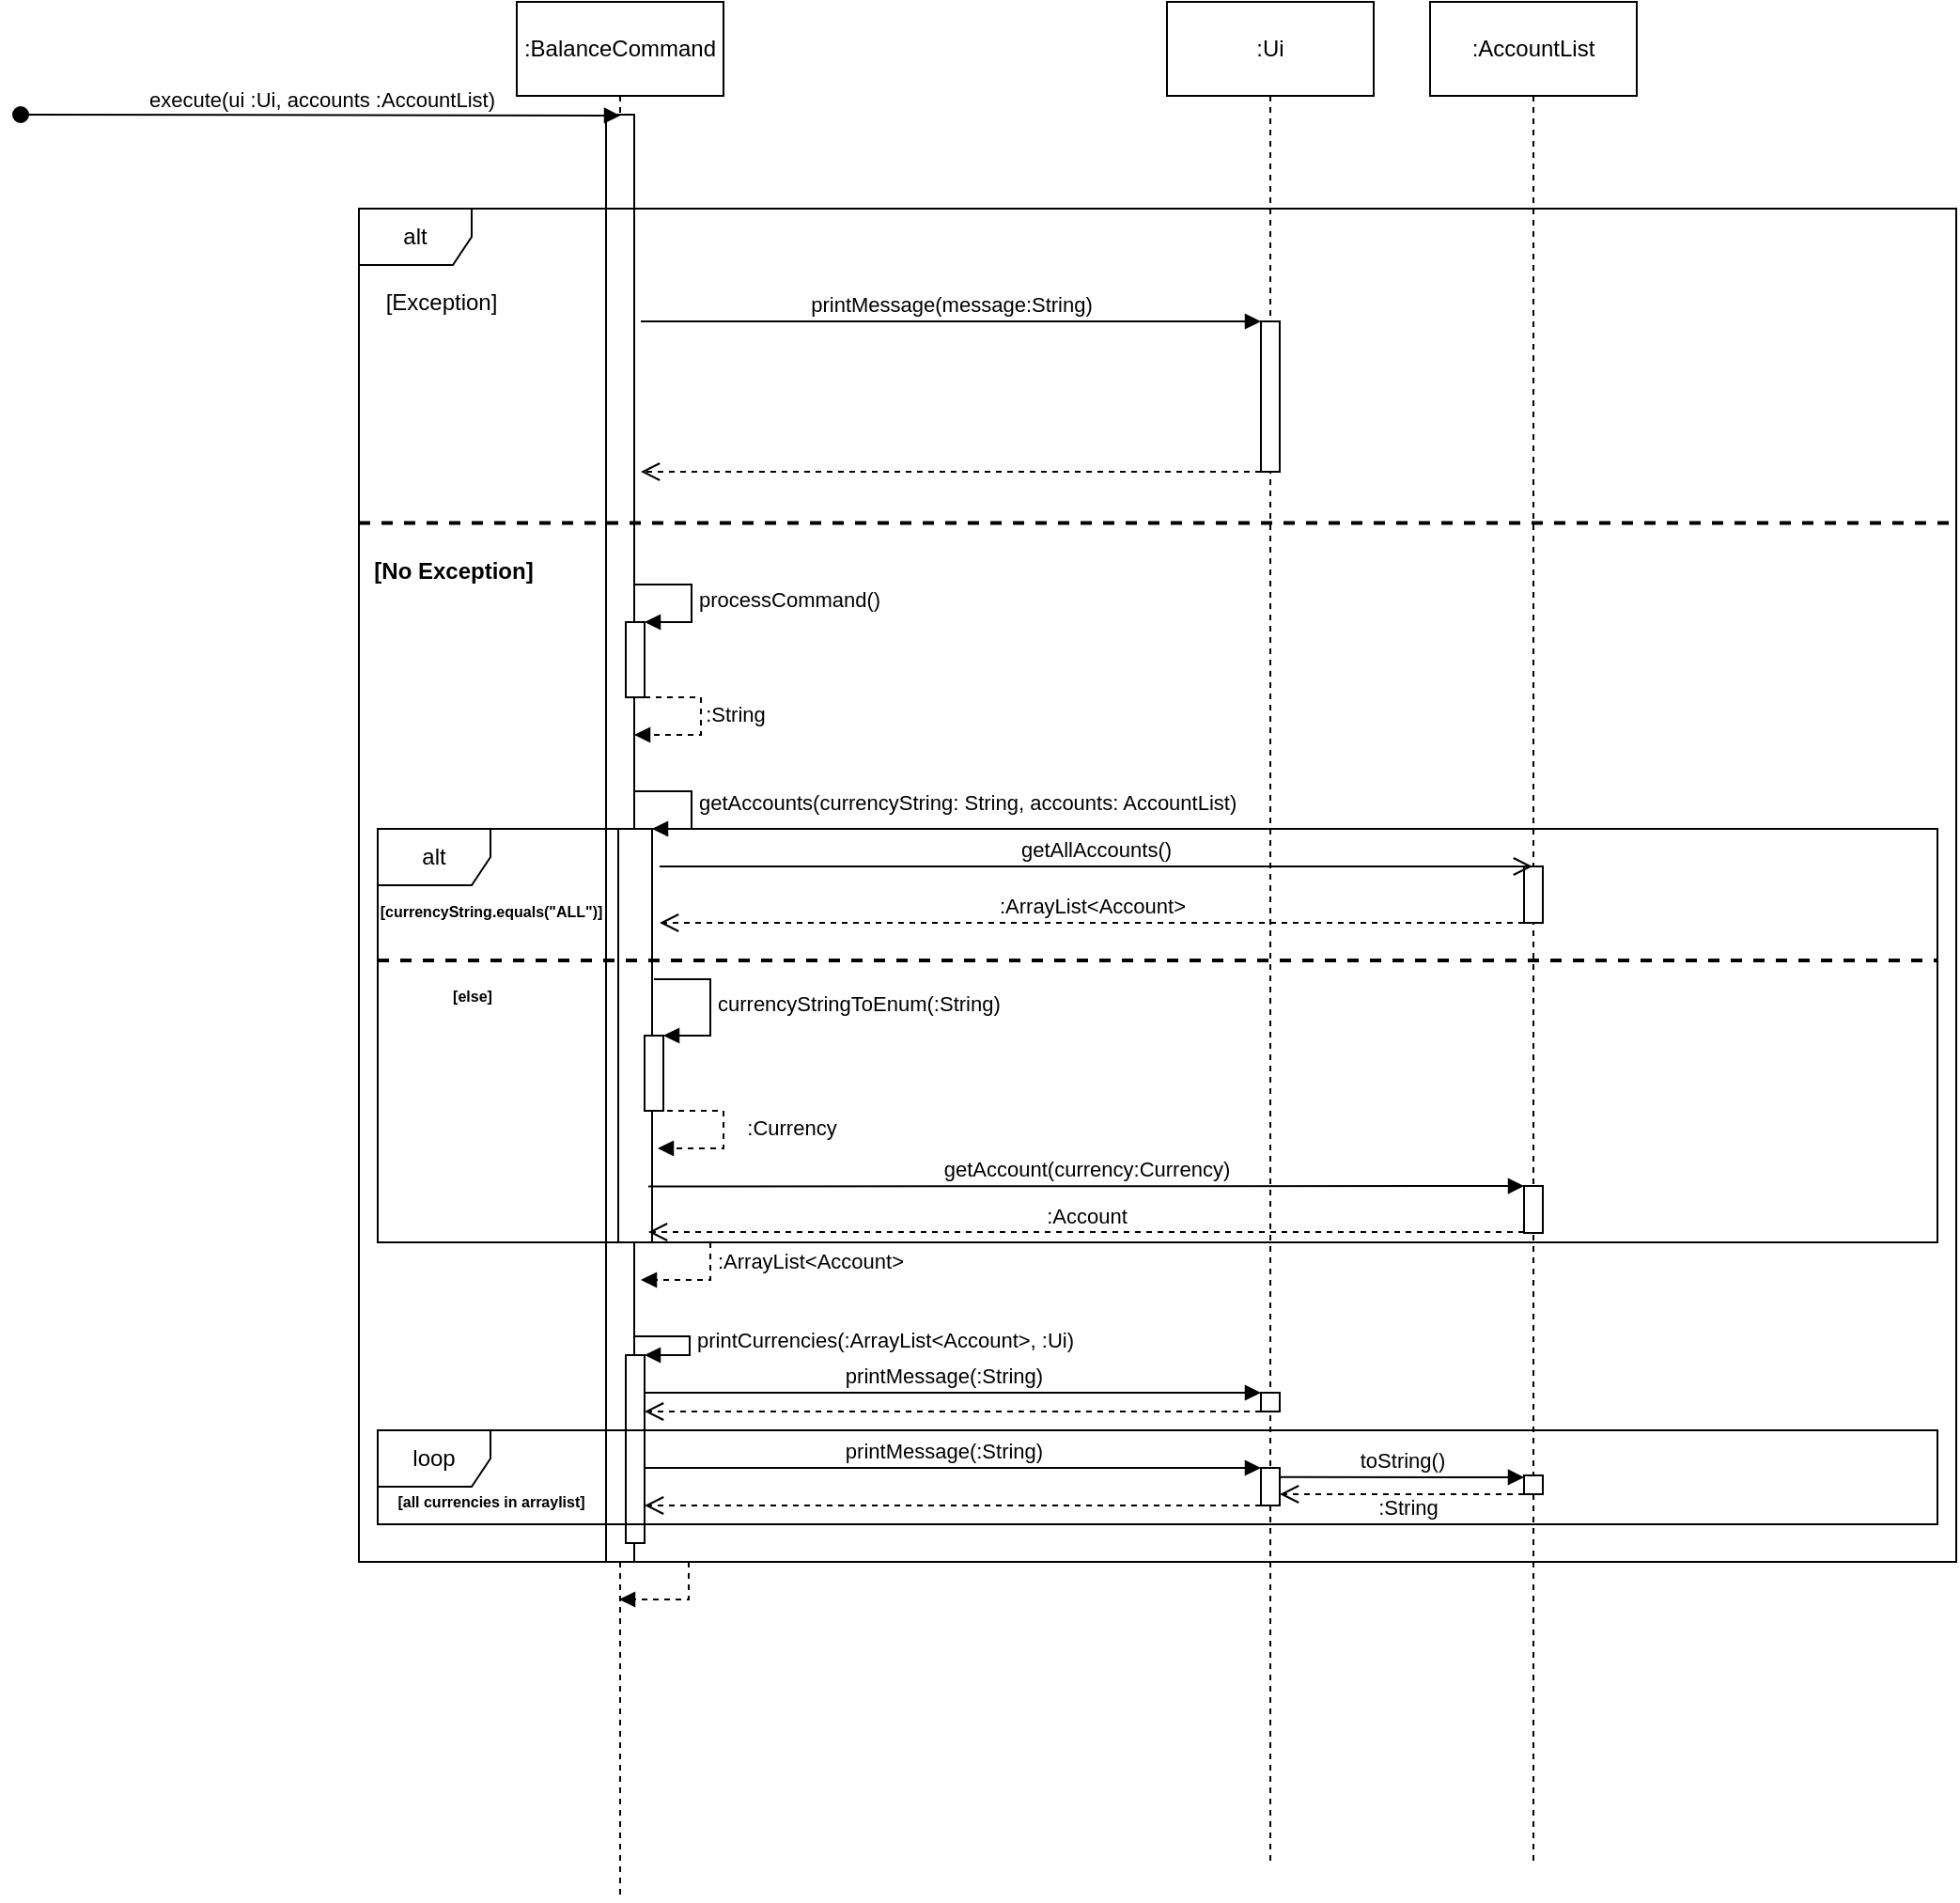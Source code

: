 <mxfile version="21.0.8" type="device"><diagram name="Page-1" id="e1OJEfIdMXNyWtMZwztH"><mxGraphModel dx="1902" dy="1016" grid="1" gridSize="10" guides="1" tooltips="1" connect="1" arrows="1" fold="1" page="1" pageScale="1" pageWidth="827" pageHeight="1169" math="0" shadow="0"><root><mxCell id="0"/><mxCell id="1" parent="0"/><mxCell id="qAqxc3iNbVJxK92Ongxz-4" value="" style="shape=umlLifeline;perimeter=lifelinePerimeter;whiteSpace=wrap;html=1;container=1;dropTarget=0;collapsible=0;recursiveResize=0;outlineConnect=0;portConstraint=eastwest;newEdgeStyle={&quot;edgeStyle&quot;:&quot;elbowEdgeStyle&quot;,&quot;elbow&quot;:&quot;vertical&quot;,&quot;curved&quot;:0,&quot;rounded&quot;:0};participant=umlEntity;" vertex="1" parent="1"><mxGeometry x="339" y="20" width="40" height="1000" as="geometry"/></mxCell><mxCell id="qAqxc3iNbVJxK92Ongxz-9" value="" style="html=1;points=[];perimeter=orthogonalPerimeter;outlineConnect=0;targetShapes=umlLifeline;portConstraint=eastwest;newEdgeStyle={&quot;edgeStyle&quot;:&quot;elbowEdgeStyle&quot;,&quot;elbow&quot;:&quot;vertical&quot;,&quot;curved&quot;:0,&quot;rounded&quot;:0};" vertex="1" parent="qAqxc3iNbVJxK92Ongxz-4"><mxGeometry x="12.5" y="50" width="15" height="770" as="geometry"/></mxCell><mxCell id="qAqxc3iNbVJxK92Ongxz-35" value="" style="html=1;points=[];perimeter=orthogonalPerimeter;outlineConnect=0;targetShapes=umlLifeline;portConstraint=eastwest;newEdgeStyle={&quot;edgeStyle&quot;:&quot;elbowEdgeStyle&quot;,&quot;elbow&quot;:&quot;vertical&quot;,&quot;curved&quot;:0,&quot;rounded&quot;:0};" vertex="1" parent="qAqxc3iNbVJxK92Ongxz-4"><mxGeometry x="19" y="430" width="18" height="220" as="geometry"/></mxCell><mxCell id="qAqxc3iNbVJxK92Ongxz-61" value="" style="html=1;points=[];perimeter=orthogonalPerimeter;outlineConnect=0;targetShapes=umlLifeline;portConstraint=eastwest;newEdgeStyle={&quot;edgeStyle&quot;:&quot;elbowEdgeStyle&quot;,&quot;elbow&quot;:&quot;vertical&quot;,&quot;curved&quot;:0,&quot;rounded&quot;:0};" vertex="1" parent="qAqxc3iNbVJxK92Ongxz-4"><mxGeometry x="23" y="710" width="10" height="100" as="geometry"/></mxCell><mxCell id="qAqxc3iNbVJxK92Ongxz-2" value=":BalanceCommand" style="html=1;whiteSpace=wrap;" vertex="1" parent="1"><mxGeometry x="304" y="10" width="110" height="50" as="geometry"/></mxCell><mxCell id="qAqxc3iNbVJxK92Ongxz-6" value="execute(ui :Ui, accounts :AccountList)" style="html=1;verticalAlign=bottom;startArrow=oval;startFill=1;endArrow=block;startSize=8;edgeStyle=elbowEdgeStyle;elbow=vertical;curved=0;rounded=0;" edge="1" parent="1"><mxGeometry width="60" relative="1" as="geometry"><mxPoint x="40" y="70" as="sourcePoint"/><mxPoint x="359" y="71" as="targetPoint"/></mxGeometry></mxCell><mxCell id="qAqxc3iNbVJxK92Ongxz-8" value="" style="shape=umlLifeline;perimeter=lifelinePerimeter;whiteSpace=wrap;html=1;container=1;dropTarget=0;collapsible=0;recursiveResize=0;outlineConnect=0;portConstraint=eastwest;newEdgeStyle={&quot;edgeStyle&quot;:&quot;elbowEdgeStyle&quot;,&quot;elbow&quot;:&quot;vertical&quot;,&quot;curved&quot;:0,&quot;rounded&quot;:0};participant=umlBoundary;" vertex="1" parent="1"><mxGeometry x="680" y="20" width="50" height="980" as="geometry"/></mxCell><mxCell id="qAqxc3iNbVJxK92Ongxz-7" value=":Ui" style="html=1;whiteSpace=wrap;" vertex="1" parent="1"><mxGeometry x="650" y="10" width="110" height="50" as="geometry"/></mxCell><mxCell id="qAqxc3iNbVJxK92Ongxz-18" value="alt" style="shape=umlFrame;whiteSpace=wrap;html=1;pointerEvents=0;" vertex="1" parent="1"><mxGeometry x="220" y="120" width="850" height="720" as="geometry"/></mxCell><UserObject label="[Exception]" placeholders="1" name="Variable" id="qAqxc3iNbVJxK92Ongxz-20"><mxCell style="text;html=1;strokeColor=none;fillColor=none;align=center;verticalAlign=middle;whiteSpace=wrap;overflow=hidden;" vertex="1" parent="1"><mxGeometry x="224" y="160" width="80" height="20" as="geometry"/></mxCell></UserObject><mxCell id="qAqxc3iNbVJxK92Ongxz-21" value="printMessage(message:String)" style="html=1;verticalAlign=bottom;startArrow=none;startFill=0;endArrow=block;startSize=8;edgeStyle=elbowEdgeStyle;elbow=vertical;curved=0;rounded=0;" edge="1" parent="1" target="qAqxc3iNbVJxK92Ongxz-22"><mxGeometry width="60" relative="1" as="geometry"><mxPoint x="370" y="180" as="sourcePoint"/><mxPoint x="510" y="180" as="targetPoint"/></mxGeometry></mxCell><mxCell id="qAqxc3iNbVJxK92Ongxz-22" value="" style="html=1;points=[];perimeter=orthogonalPerimeter;outlineConnect=0;targetShapes=umlLifeline;portConstraint=eastwest;newEdgeStyle={&quot;edgeStyle&quot;:&quot;elbowEdgeStyle&quot;,&quot;elbow&quot;:&quot;vertical&quot;,&quot;curved&quot;:0,&quot;rounded&quot;:0};" vertex="1" parent="1"><mxGeometry x="700" y="180" width="10" height="80" as="geometry"/></mxCell><mxCell id="qAqxc3iNbVJxK92Ongxz-25" value="" style="html=1;verticalAlign=bottom;endArrow=open;dashed=1;endSize=8;edgeStyle=elbowEdgeStyle;elbow=vertical;curved=0;rounded=0;" edge="1" parent="1" source="qAqxc3iNbVJxK92Ongxz-22"><mxGeometry relative="1" as="geometry"><mxPoint x="450" y="260" as="sourcePoint"/><mxPoint x="370" y="260" as="targetPoint"/></mxGeometry></mxCell><mxCell id="qAqxc3iNbVJxK92Ongxz-26" value="" style="line;strokeWidth=2;html=1;dashed=1;" vertex="1" parent="1"><mxGeometry x="220" y="270" width="850" height="34.38" as="geometry"/></mxCell><mxCell id="qAqxc3iNbVJxK92Ongxz-31" value="" style="html=1;points=[];perimeter=orthogonalPerimeter;outlineConnect=0;targetShapes=umlLifeline;portConstraint=eastwest;newEdgeStyle={&quot;edgeStyle&quot;:&quot;elbowEdgeStyle&quot;,&quot;elbow&quot;:&quot;vertical&quot;,&quot;curved&quot;:0,&quot;rounded&quot;:0};" vertex="1" parent="1"><mxGeometry x="362" y="340" width="10" height="40" as="geometry"/></mxCell><mxCell id="qAqxc3iNbVJxK92Ongxz-32" value="processCommand()" style="html=1;align=left;spacingLeft=2;endArrow=block;rounded=0;edgeStyle=orthogonalEdgeStyle;curved=0;rounded=0;" edge="1" target="qAqxc3iNbVJxK92Ongxz-31" parent="1"><mxGeometry relative="1" as="geometry"><mxPoint x="367" y="320" as="sourcePoint"/><Array as="points"><mxPoint x="397" y="320"/><mxPoint x="397" y="340"/></Array><mxPoint as="offset"/></mxGeometry></mxCell><mxCell id="qAqxc3iNbVJxK92Ongxz-33" value="" style="html=1;align=left;spacingLeft=2;endArrow=block;rounded=0;edgeStyle=orthogonalEdgeStyle;curved=0;rounded=0;dashed=1;" edge="1" parent="1" target="qAqxc3iNbVJxK92Ongxz-9"><mxGeometry relative="1" as="geometry"><mxPoint x="372" y="380" as="sourcePoint"/><Array as="points"><mxPoint x="402" y="380"/><mxPoint x="402" y="400"/></Array><mxPoint x="377" y="400" as="targetPoint"/><mxPoint as="offset"/></mxGeometry></mxCell><mxCell id="qAqxc3iNbVJxK92Ongxz-34" value=":String" style="edgeLabel;html=1;align=center;verticalAlign=middle;resizable=0;points=[];" vertex="1" connectable="0" parent="qAqxc3iNbVJxK92Ongxz-33"><mxGeometry x="-0.082" y="-1" relative="1" as="geometry"><mxPoint x="19" as="offset"/></mxGeometry></mxCell><mxCell id="qAqxc3iNbVJxK92Ongxz-36" value="getAccounts(currencyString: String, accounts: AccountList)" style="html=1;align=left;spacingLeft=2;endArrow=block;rounded=0;edgeStyle=orthogonalEdgeStyle;curved=0;rounded=0;" edge="1" target="qAqxc3iNbVJxK92Ongxz-35" parent="1"><mxGeometry relative="1" as="geometry"><mxPoint x="367" y="430" as="sourcePoint"/><Array as="points"><mxPoint x="397" y="430"/><mxPoint x="397" y="450"/></Array></mxGeometry></mxCell><mxCell id="qAqxc3iNbVJxK92Ongxz-38" value="" style="shape=umlLifeline;perimeter=lifelinePerimeter;whiteSpace=wrap;html=1;container=1;dropTarget=0;collapsible=0;recursiveResize=0;outlineConnect=0;portConstraint=eastwest;newEdgeStyle={&quot;edgeStyle&quot;:&quot;elbowEdgeStyle&quot;,&quot;elbow&quot;:&quot;vertical&quot;,&quot;curved&quot;:0,&quot;rounded&quot;:0};participant=umlEntity;" vertex="1" parent="1"><mxGeometry x="825" y="20" width="40" height="980" as="geometry"/></mxCell><mxCell id="qAqxc3iNbVJxK92Ongxz-37" value=":AccountList" style="html=1;whiteSpace=wrap;" vertex="1" parent="1"><mxGeometry x="790" y="10" width="110" height="50" as="geometry"/></mxCell><mxCell id="qAqxc3iNbVJxK92Ongxz-40" value="alt" style="shape=umlFrame;whiteSpace=wrap;html=1;pointerEvents=0;" vertex="1" parent="1"><mxGeometry x="230" y="450" width="830" height="220" as="geometry"/></mxCell><mxCell id="qAqxc3iNbVJxK92Ongxz-41" value="&lt;font style=&quot;font-size: 8px;&quot;&gt;[currencyString.equals(&quot;ALL&quot;)]&lt;/font&gt;" style="text;align=center;fontStyle=1;verticalAlign=middle;spacingLeft=3;spacingRight=3;strokeColor=none;rotatable=0;points=[[0,0.5],[1,0.5]];portConstraint=eastwest;html=1;" vertex="1" parent="1"><mxGeometry x="250" y="480" width="80" height="26" as="geometry"/></mxCell><mxCell id="qAqxc3iNbVJxK92Ongxz-42" value="" style="html=1;points=[];perimeter=orthogonalPerimeter;outlineConnect=0;targetShapes=umlLifeline;portConstraint=eastwest;newEdgeStyle={&quot;edgeStyle&quot;:&quot;elbowEdgeStyle&quot;,&quot;elbow&quot;:&quot;vertical&quot;,&quot;curved&quot;:0,&quot;rounded&quot;:0};" vertex="1" parent="1"><mxGeometry x="840" y="470" width="10" height="30" as="geometry"/></mxCell><mxCell id="qAqxc3iNbVJxK92Ongxz-43" value="getAllAccounts()" style="html=1;verticalAlign=bottom;startArrow=none;startFill=0;endArrow=open;startSize=6;endSize=8;edgeStyle=elbowEdgeStyle;elbow=vertical;curved=0;rounded=0;" edge="1" parent="1" target="qAqxc3iNbVJxK92Ongxz-38"><mxGeometry x="-0.001" width="80" relative="1" as="geometry"><mxPoint x="380" y="470" as="sourcePoint"/><mxPoint x="442" y="470" as="targetPoint"/><mxPoint as="offset"/></mxGeometry></mxCell><mxCell id="qAqxc3iNbVJxK92Ongxz-44" value=":ArrayList&amp;lt;Account&amp;gt;" style="html=1;verticalAlign=bottom;endArrow=open;dashed=1;endSize=8;edgeStyle=elbowEdgeStyle;elbow=vertical;curved=0;rounded=0;" edge="1" parent="1" source="qAqxc3iNbVJxK92Ongxz-42"><mxGeometry relative="1" as="geometry"><mxPoint x="452" y="530" as="sourcePoint"/><mxPoint x="380" y="500" as="targetPoint"/><Array as="points"><mxPoint x="830" y="500"/></Array></mxGeometry></mxCell><mxCell id="qAqxc3iNbVJxK92Ongxz-46" value="" style="line;strokeWidth=2;html=1;perimeter=backbonePerimeter;points=[];outlineConnect=0;dashed=1;" vertex="1" parent="1"><mxGeometry x="230" y="515" width="830" height="10" as="geometry"/></mxCell><mxCell id="qAqxc3iNbVJxK92Ongxz-48" value="&lt;span style=&quot;font-size: 8px;&quot;&gt;[else]&lt;/span&gt;" style="text;align=center;fontStyle=1;verticalAlign=middle;spacingLeft=3;spacingRight=3;strokeColor=none;rotatable=0;points=[[0,0.5],[1,0.5]];portConstraint=eastwest;html=1;" vertex="1" parent="1"><mxGeometry x="240" y="525" width="80" height="26" as="geometry"/></mxCell><mxCell id="qAqxc3iNbVJxK92Ongxz-51" value="" style="html=1;points=[];perimeter=orthogonalPerimeter;outlineConnect=0;targetShapes=umlLifeline;portConstraint=eastwest;newEdgeStyle={&quot;edgeStyle&quot;:&quot;elbowEdgeStyle&quot;,&quot;elbow&quot;:&quot;vertical&quot;,&quot;curved&quot;:0,&quot;rounded&quot;:0};" vertex="1" parent="1"><mxGeometry x="372" y="560" width="10" height="40" as="geometry"/></mxCell><mxCell id="qAqxc3iNbVJxK92Ongxz-52" value="currencyStringToEnum(:String)" style="html=1;align=left;spacingLeft=2;endArrow=block;rounded=0;edgeStyle=orthogonalEdgeStyle;curved=0;rounded=0;" edge="1" target="qAqxc3iNbVJxK92Ongxz-51" parent="1"><mxGeometry relative="1" as="geometry"><mxPoint x="377" y="530" as="sourcePoint"/><Array as="points"><mxPoint x="407" y="560"/></Array></mxGeometry></mxCell><mxCell id="qAqxc3iNbVJxK92Ongxz-56" value="" style="html=1;align=left;spacingLeft=2;endArrow=block;rounded=0;edgeStyle=orthogonalEdgeStyle;curved=0;rounded=0;dashed=1;" edge="1" parent="1"><mxGeometry relative="1" as="geometry"><mxPoint x="384" y="600" as="sourcePoint"/><Array as="points"><mxPoint x="414" y="600"/><mxPoint x="414" y="620"/></Array><mxPoint x="379" y="620" as="targetPoint"/><mxPoint as="offset"/></mxGeometry></mxCell><mxCell id="qAqxc3iNbVJxK92Ongxz-57" value=":Currency" style="edgeLabel;html=1;align=center;verticalAlign=middle;resizable=0;points=[];" vertex="1" connectable="0" parent="qAqxc3iNbVJxK92Ongxz-56"><mxGeometry x="-0.082" y="-1" relative="1" as="geometry"><mxPoint x="37" as="offset"/></mxGeometry></mxCell><mxCell id="qAqxc3iNbVJxK92Ongxz-58" value="" style="html=1;align=left;spacingLeft=2;endArrow=block;rounded=0;edgeStyle=orthogonalEdgeStyle;curved=0;rounded=0;dashed=1;" edge="1" parent="1"><mxGeometry relative="1" as="geometry"><mxPoint x="377" y="670" as="sourcePoint"/><Array as="points"><mxPoint x="407" y="670"/><mxPoint x="407" y="690"/></Array><mxPoint x="370" y="690" as="targetPoint"/><mxPoint as="offset"/></mxGeometry></mxCell><mxCell id="qAqxc3iNbVJxK92Ongxz-59" value=":ArrayList&amp;lt;Account&amp;gt;" style="edgeLabel;html=1;align=center;verticalAlign=middle;resizable=0;points=[];" vertex="1" connectable="0" parent="qAqxc3iNbVJxK92Ongxz-58"><mxGeometry x="-0.082" y="-1" relative="1" as="geometry"><mxPoint x="54" as="offset"/></mxGeometry></mxCell><mxCell id="qAqxc3iNbVJxK92Ongxz-60" value="[No Exception]" style="text;align=center;fontStyle=1;verticalAlign=middle;spacingLeft=3;spacingRight=3;strokeColor=none;rotatable=0;points=[[0,0.5],[1,0.5]];portConstraint=eastwest;html=1;" vertex="1" parent="1"><mxGeometry x="230" y="300" width="80" height="26" as="geometry"/></mxCell><mxCell id="qAqxc3iNbVJxK92Ongxz-62" value="printCurrencies(:ArrayList&amp;lt;Account&amp;gt;, :Ui)" style="html=1;align=left;spacingLeft=2;endArrow=block;rounded=0;edgeStyle=orthogonalEdgeStyle;curved=0;rounded=0;" edge="1" target="qAqxc3iNbVJxK92Ongxz-61" parent="1"><mxGeometry relative="1" as="geometry"><mxPoint x="366" y="720" as="sourcePoint"/><Array as="points"><mxPoint x="396" y="720"/><mxPoint x="396" y="730"/><mxPoint x="367" y="730"/></Array></mxGeometry></mxCell><mxCell id="qAqxc3iNbVJxK92Ongxz-63" value="printMessage(:String)" style="html=1;verticalAlign=bottom;endArrow=block;edgeStyle=elbowEdgeStyle;elbow=vertical;curved=0;rounded=0;" edge="1" parent="1" target="qAqxc3iNbVJxK92Ongxz-64"><mxGeometry width="80" relative="1" as="geometry"><mxPoint x="372" y="760" as="sourcePoint"/><mxPoint x="452" y="760" as="targetPoint"/><Array as="points"><mxPoint x="660" y="750"/></Array></mxGeometry></mxCell><mxCell id="qAqxc3iNbVJxK92Ongxz-64" value="" style="html=1;points=[];perimeter=orthogonalPerimeter;outlineConnect=0;targetShapes=umlLifeline;portConstraint=eastwest;newEdgeStyle={&quot;edgeStyle&quot;:&quot;elbowEdgeStyle&quot;,&quot;elbow&quot;:&quot;vertical&quot;,&quot;curved&quot;:0,&quot;rounded&quot;:0};" vertex="1" parent="1"><mxGeometry x="700" y="750" width="10" height="10" as="geometry"/></mxCell><mxCell id="qAqxc3iNbVJxK92Ongxz-65" value="" style="html=1;verticalAlign=bottom;endArrow=open;dashed=1;endSize=8;edgeStyle=elbowEdgeStyle;elbow=vertical;curved=0;rounded=0;" edge="1" parent="1" target="qAqxc3iNbVJxK92Ongxz-61"><mxGeometry x="-0.085" y="-10" relative="1" as="geometry"><mxPoint x="700" y="760" as="sourcePoint"/><mxPoint x="620" y="780.06" as="targetPoint"/><Array as="points"><mxPoint x="690" y="760"/></Array><mxPoint as="offset"/></mxGeometry></mxCell><mxCell id="qAqxc3iNbVJxK92Ongxz-66" value="loop" style="shape=umlFrame;whiteSpace=wrap;html=1;pointerEvents=0;" vertex="1" parent="1"><mxGeometry x="230" y="770" width="830" height="50" as="geometry"/></mxCell><mxCell id="qAqxc3iNbVJxK92Ongxz-67" value="" style="html=1;points=[];perimeter=orthogonalPerimeter;outlineConnect=0;targetShapes=umlLifeline;portConstraint=eastwest;newEdgeStyle={&quot;edgeStyle&quot;:&quot;elbowEdgeStyle&quot;,&quot;elbow&quot;:&quot;vertical&quot;,&quot;curved&quot;:0,&quot;rounded&quot;:0};" vertex="1" parent="1"><mxGeometry x="700" y="790" width="10" height="20" as="geometry"/></mxCell><mxCell id="qAqxc3iNbVJxK92Ongxz-68" value="printMessage(:String)" style="html=1;verticalAlign=bottom;endArrow=block;edgeStyle=elbowEdgeStyle;elbow=vertical;curved=0;rounded=0;" edge="1" parent="1"><mxGeometry width="80" relative="1" as="geometry"><mxPoint x="372" y="800" as="sourcePoint"/><mxPoint x="700" y="790" as="targetPoint"/><Array as="points"><mxPoint x="660" y="790"/></Array></mxGeometry></mxCell><mxCell id="qAqxc3iNbVJxK92Ongxz-69" value="" style="html=1;verticalAlign=bottom;endArrow=open;dashed=1;endSize=8;edgeStyle=elbowEdgeStyle;elbow=vertical;curved=0;rounded=0;" edge="1" parent="1"><mxGeometry x="-0.085" y="-10" relative="1" as="geometry"><mxPoint x="700" y="810" as="sourcePoint"/><mxPoint x="372" y="810" as="targetPoint"/><Array as="points"><mxPoint x="690" y="810"/></Array><mxPoint as="offset"/></mxGeometry></mxCell><mxCell id="qAqxc3iNbVJxK92Ongxz-72" value="" style="html=1;align=left;spacingLeft=2;endArrow=block;rounded=0;edgeStyle=orthogonalEdgeStyle;curved=0;rounded=0;dashed=1;" edge="1" parent="1"><mxGeometry relative="1" as="geometry"><mxPoint x="365.5" y="840" as="sourcePoint"/><Array as="points"><mxPoint x="395.5" y="840"/><mxPoint x="395.5" y="860"/></Array><mxPoint x="358.5" y="860" as="targetPoint"/><mxPoint as="offset"/></mxGeometry></mxCell><mxCell id="qAqxc3iNbVJxK92Ongxz-74" value="&lt;font style=&quot;font-size: 8px;&quot;&gt;[all currencies in arraylist]&lt;/font&gt;" style="text;align=center;fontStyle=1;verticalAlign=middle;spacingLeft=3;spacingRight=3;strokeColor=none;rotatable=0;points=[[0,0.5],[1,0.5]];portConstraint=eastwest;html=1;" vertex="1" parent="1"><mxGeometry x="250" y="794" width="80" height="26" as="geometry"/></mxCell><mxCell id="qAqxc3iNbVJxK92Ongxz-75" value="getAccount(currency:Currency)" style="html=1;verticalAlign=bottom;endArrow=block;edgeStyle=elbowEdgeStyle;elbow=vertical;curved=0;rounded=0;" edge="1" parent="1" target="qAqxc3iNbVJxK92Ongxz-76"><mxGeometry width="80" relative="1" as="geometry"><mxPoint x="374" y="640.23" as="sourcePoint"/><mxPoint x="454" y="640.23" as="targetPoint"/></mxGeometry></mxCell><mxCell id="qAqxc3iNbVJxK92Ongxz-76" value="" style="html=1;points=[];perimeter=orthogonalPerimeter;outlineConnect=0;targetShapes=umlLifeline;portConstraint=eastwest;newEdgeStyle={&quot;edgeStyle&quot;:&quot;elbowEdgeStyle&quot;,&quot;elbow&quot;:&quot;vertical&quot;,&quot;curved&quot;:0,&quot;rounded&quot;:0};" vertex="1" parent="1"><mxGeometry x="840" y="640" width="10" height="25" as="geometry"/></mxCell><mxCell id="qAqxc3iNbVJxK92Ongxz-77" value=":Account" style="html=1;verticalAlign=bottom;endArrow=open;dashed=1;endSize=8;edgeStyle=elbowEdgeStyle;elbow=vertical;curved=0;rounded=0;" edge="1" parent="1" source="qAqxc3iNbVJxK92Ongxz-76"><mxGeometry relative="1" as="geometry"><mxPoint x="454" y="664.72" as="sourcePoint"/><mxPoint x="374" y="664.72" as="targetPoint"/></mxGeometry></mxCell><mxCell id="qAqxc3iNbVJxK92Ongxz-78" value="" style="html=1;points=[];perimeter=orthogonalPerimeter;outlineConnect=0;targetShapes=umlLifeline;portConstraint=eastwest;newEdgeStyle={&quot;edgeStyle&quot;:&quot;elbowEdgeStyle&quot;,&quot;elbow&quot;:&quot;vertical&quot;,&quot;curved&quot;:0,&quot;rounded&quot;:0};" vertex="1" parent="1"><mxGeometry x="840" y="794" width="10" height="10" as="geometry"/></mxCell><mxCell id="qAqxc3iNbVJxK92Ongxz-79" value="toString()" style="html=1;verticalAlign=bottom;endArrow=block;edgeStyle=elbowEdgeStyle;elbow=vertical;curved=0;rounded=0;" edge="1" parent="1" target="qAqxc3iNbVJxK92Ongxz-78"><mxGeometry width="80" relative="1" as="geometry"><mxPoint x="710" y="794.89" as="sourcePoint"/><mxPoint x="790" y="794.89" as="targetPoint"/></mxGeometry></mxCell><mxCell id="qAqxc3iNbVJxK92Ongxz-80" value=":String" style="html=1;verticalAlign=bottom;endArrow=open;dashed=1;endSize=8;edgeStyle=elbowEdgeStyle;elbow=vertical;curved=0;rounded=0;" edge="1" parent="1" source="qAqxc3iNbVJxK92Ongxz-78"><mxGeometry x="-0.037" y="16" relative="1" as="geometry"><mxPoint x="790" y="804" as="sourcePoint"/><mxPoint x="710" y="804" as="targetPoint"/><mxPoint as="offset"/></mxGeometry></mxCell></root></mxGraphModel></diagram></mxfile>